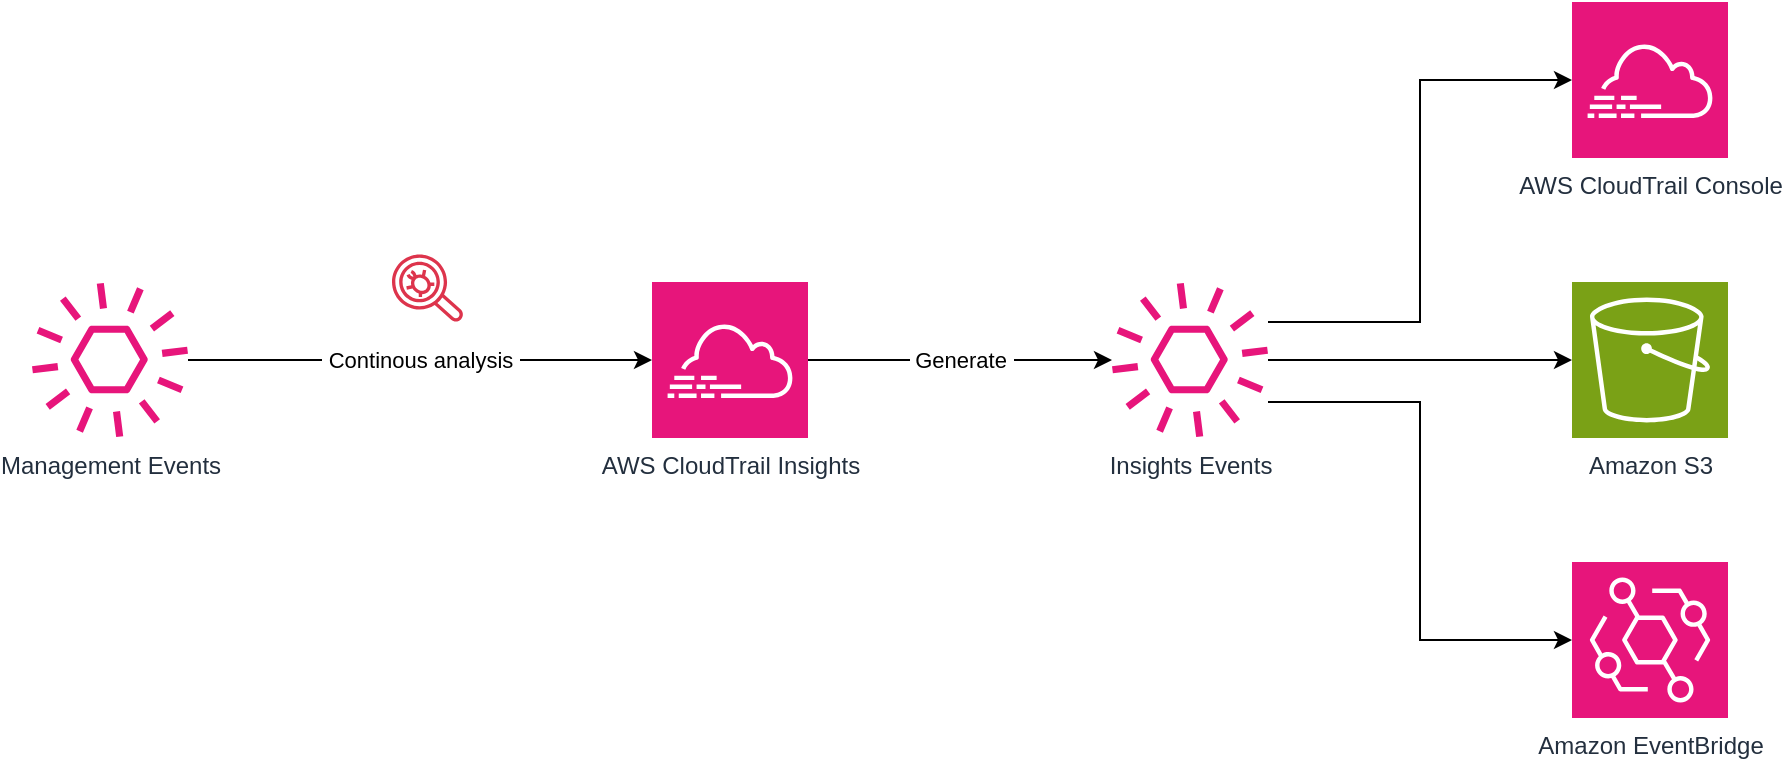 <mxfile version="22.1.16" type="device">
  <diagram name="Page-1" id="FD7odsYnFx_wg6_OjZZ9">
    <mxGraphModel dx="1084" dy="1184" grid="1" gridSize="10" guides="1" tooltips="1" connect="1" arrows="1" fold="1" page="1" pageScale="1" pageWidth="850" pageHeight="1100" math="0" shadow="0">
      <root>
        <mxCell id="0" />
        <mxCell id="1" parent="0" />
        <mxCell id="SPRqrcZAjVDU5G-w8-sk-3" value="&amp;nbsp;Continous analysis&amp;nbsp;" style="edgeStyle=orthogonalEdgeStyle;rounded=0;orthogonalLoop=1;jettySize=auto;html=1;" edge="1" parent="1" source="SPRqrcZAjVDU5G-w8-sk-1" target="SPRqrcZAjVDU5G-w8-sk-2">
          <mxGeometry relative="1" as="geometry" />
        </mxCell>
        <mxCell id="SPRqrcZAjVDU5G-w8-sk-1" value="Management Events" style="sketch=0;outlineConnect=0;fontColor=#232F3E;gradientColor=none;fillColor=#E7157B;strokeColor=none;dashed=0;verticalLabelPosition=bottom;verticalAlign=top;align=center;html=1;fontSize=12;fontStyle=0;aspect=fixed;pointerEvents=1;shape=mxgraph.aws4.event;" vertex="1" parent="1">
          <mxGeometry x="280" y="530" width="78" height="78" as="geometry" />
        </mxCell>
        <mxCell id="SPRqrcZAjVDU5G-w8-sk-6" value="&amp;nbsp;Generate&amp;nbsp;" style="edgeStyle=orthogonalEdgeStyle;rounded=0;orthogonalLoop=1;jettySize=auto;html=1;" edge="1" parent="1" source="SPRqrcZAjVDU5G-w8-sk-2" target="SPRqrcZAjVDU5G-w8-sk-5">
          <mxGeometry relative="1" as="geometry" />
        </mxCell>
        <mxCell id="SPRqrcZAjVDU5G-w8-sk-2" value="AWS CloudTrail Insights" style="sketch=0;points=[[0,0,0],[0.25,0,0],[0.5,0,0],[0.75,0,0],[1,0,0],[0,1,0],[0.25,1,0],[0.5,1,0],[0.75,1,0],[1,1,0],[0,0.25,0],[0,0.5,0],[0,0.75,0],[1,0.25,0],[1,0.5,0],[1,0.75,0]];points=[[0,0,0],[0.25,0,0],[0.5,0,0],[0.75,0,0],[1,0,0],[0,1,0],[0.25,1,0],[0.5,1,0],[0.75,1,0],[1,1,0],[0,0.25,0],[0,0.5,0],[0,0.75,0],[1,0.25,0],[1,0.5,0],[1,0.75,0]];outlineConnect=0;fontColor=#232F3E;fillColor=#E7157B;strokeColor=#ffffff;dashed=0;verticalLabelPosition=bottom;verticalAlign=top;align=center;html=1;fontSize=12;fontStyle=0;aspect=fixed;shape=mxgraph.aws4.resourceIcon;resIcon=mxgraph.aws4.cloudtrail;" vertex="1" parent="1">
          <mxGeometry x="590" y="530" width="78" height="78" as="geometry" />
        </mxCell>
        <mxCell id="SPRqrcZAjVDU5G-w8-sk-4" value="" style="sketch=0;outlineConnect=0;fontColor=#232F3E;gradientColor=none;fillColor=#DD344C;strokeColor=none;dashed=0;verticalLabelPosition=bottom;verticalAlign=top;align=center;html=1;fontSize=12;fontStyle=0;aspect=fixed;pointerEvents=1;shape=mxgraph.aws4.agent;" vertex="1" parent="1">
          <mxGeometry x="460" y="516" width="35.84" height="34" as="geometry" />
        </mxCell>
        <mxCell id="SPRqrcZAjVDU5G-w8-sk-5" value="Insights Events" style="sketch=0;outlineConnect=0;fontColor=#232F3E;gradientColor=none;fillColor=#E7157B;strokeColor=none;dashed=0;verticalLabelPosition=bottom;verticalAlign=top;align=center;html=1;fontSize=12;fontStyle=0;aspect=fixed;pointerEvents=1;shape=mxgraph.aws4.event;" vertex="1" parent="1">
          <mxGeometry x="820" y="530" width="78" height="78" as="geometry" />
        </mxCell>
        <mxCell id="SPRqrcZAjVDU5G-w8-sk-7" value="AWS CloudTrail Console" style="sketch=0;points=[[0,0,0],[0.25,0,0],[0.5,0,0],[0.75,0,0],[1,0,0],[0,1,0],[0.25,1,0],[0.5,1,0],[0.75,1,0],[1,1,0],[0,0.25,0],[0,0.5,0],[0,0.75,0],[1,0.25,0],[1,0.5,0],[1,0.75,0]];points=[[0,0,0],[0.25,0,0],[0.5,0,0],[0.75,0,0],[1,0,0],[0,1,0],[0.25,1,0],[0.5,1,0],[0.75,1,0],[1,1,0],[0,0.25,0],[0,0.5,0],[0,0.75,0],[1,0.25,0],[1,0.5,0],[1,0.75,0]];outlineConnect=0;fontColor=#232F3E;fillColor=#E7157B;strokeColor=#ffffff;dashed=0;verticalLabelPosition=bottom;verticalAlign=top;align=center;html=1;fontSize=12;fontStyle=0;aspect=fixed;shape=mxgraph.aws4.resourceIcon;resIcon=mxgraph.aws4.cloudtrail;" vertex="1" parent="1">
          <mxGeometry x="1050" y="390" width="78" height="78" as="geometry" />
        </mxCell>
        <mxCell id="SPRqrcZAjVDU5G-w8-sk-8" value="Amazon S3" style="sketch=0;points=[[0,0,0],[0.25,0,0],[0.5,0,0],[0.75,0,0],[1,0,0],[0,1,0],[0.25,1,0],[0.5,1,0],[0.75,1,0],[1,1,0],[0,0.25,0],[0,0.5,0],[0,0.75,0],[1,0.25,0],[1,0.5,0],[1,0.75,0]];outlineConnect=0;fontColor=#232F3E;fillColor=#7AA116;strokeColor=#ffffff;dashed=0;verticalLabelPosition=bottom;verticalAlign=top;align=center;html=1;fontSize=12;fontStyle=0;aspect=fixed;shape=mxgraph.aws4.resourceIcon;resIcon=mxgraph.aws4.s3;" vertex="1" parent="1">
          <mxGeometry x="1050" y="530" width="78" height="78" as="geometry" />
        </mxCell>
        <mxCell id="SPRqrcZAjVDU5G-w8-sk-10" value="Amazon EventBridge" style="sketch=0;points=[[0,0,0],[0.25,0,0],[0.5,0,0],[0.75,0,0],[1,0,0],[0,1,0],[0.25,1,0],[0.5,1,0],[0.75,1,0],[1,1,0],[0,0.25,0],[0,0.5,0],[0,0.75,0],[1,0.25,0],[1,0.5,0],[1,0.75,0]];outlineConnect=0;fontColor=#232F3E;fillColor=#E7157B;strokeColor=#ffffff;dashed=0;verticalLabelPosition=bottom;verticalAlign=top;align=center;html=1;fontSize=12;fontStyle=0;aspect=fixed;shape=mxgraph.aws4.resourceIcon;resIcon=mxgraph.aws4.eventbridge;" vertex="1" parent="1">
          <mxGeometry x="1050" y="670" width="78" height="78" as="geometry" />
        </mxCell>
        <mxCell id="SPRqrcZAjVDU5G-w8-sk-11" style="edgeStyle=orthogonalEdgeStyle;rounded=0;orthogonalLoop=1;jettySize=auto;html=1;entryX=0;entryY=0.5;entryDx=0;entryDy=0;entryPerimeter=0;" edge="1" parent="1" source="SPRqrcZAjVDU5G-w8-sk-5" target="SPRqrcZAjVDU5G-w8-sk-8">
          <mxGeometry relative="1" as="geometry" />
        </mxCell>
        <mxCell id="SPRqrcZAjVDU5G-w8-sk-12" style="edgeStyle=orthogonalEdgeStyle;rounded=0;orthogonalLoop=1;jettySize=auto;html=1;entryX=0;entryY=0.5;entryDx=0;entryDy=0;entryPerimeter=0;" edge="1" parent="1" source="SPRqrcZAjVDU5G-w8-sk-5" target="SPRqrcZAjVDU5G-w8-sk-7">
          <mxGeometry relative="1" as="geometry">
            <Array as="points">
              <mxPoint x="974" y="550" />
              <mxPoint x="974" y="429" />
            </Array>
          </mxGeometry>
        </mxCell>
        <mxCell id="SPRqrcZAjVDU5G-w8-sk-14" style="edgeStyle=orthogonalEdgeStyle;rounded=0;orthogonalLoop=1;jettySize=auto;html=1;entryX=0;entryY=0.5;entryDx=0;entryDy=0;entryPerimeter=0;" edge="1" parent="1" source="SPRqrcZAjVDU5G-w8-sk-5" target="SPRqrcZAjVDU5G-w8-sk-10">
          <mxGeometry relative="1" as="geometry">
            <Array as="points">
              <mxPoint x="974" y="590" />
              <mxPoint x="974" y="709" />
            </Array>
          </mxGeometry>
        </mxCell>
      </root>
    </mxGraphModel>
  </diagram>
</mxfile>
